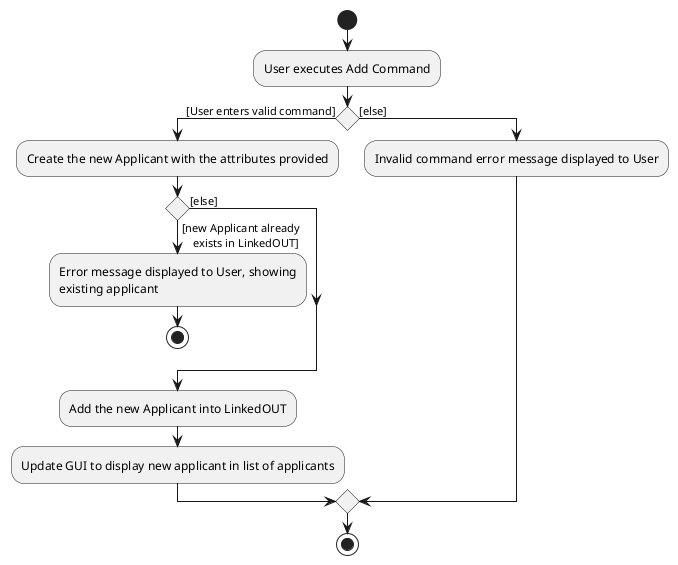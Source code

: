 @startuml
start
:User executes Add Command;


if () then ([User enters valid command])

    :Create the new Applicant with the attributes provided;

    if () then ([new Applicant already
    exists in LinkedOUT])

        :Error message displayed to User, showing
        existing applicant;

        stop

    else ([else])
    endif

    :Add the new Applicant into LinkedOUT;

    :Update GUI to display new applicant in list of applicants;
else ([else])

:Invalid command error message displayed to User;

endif
stop
@enduml

